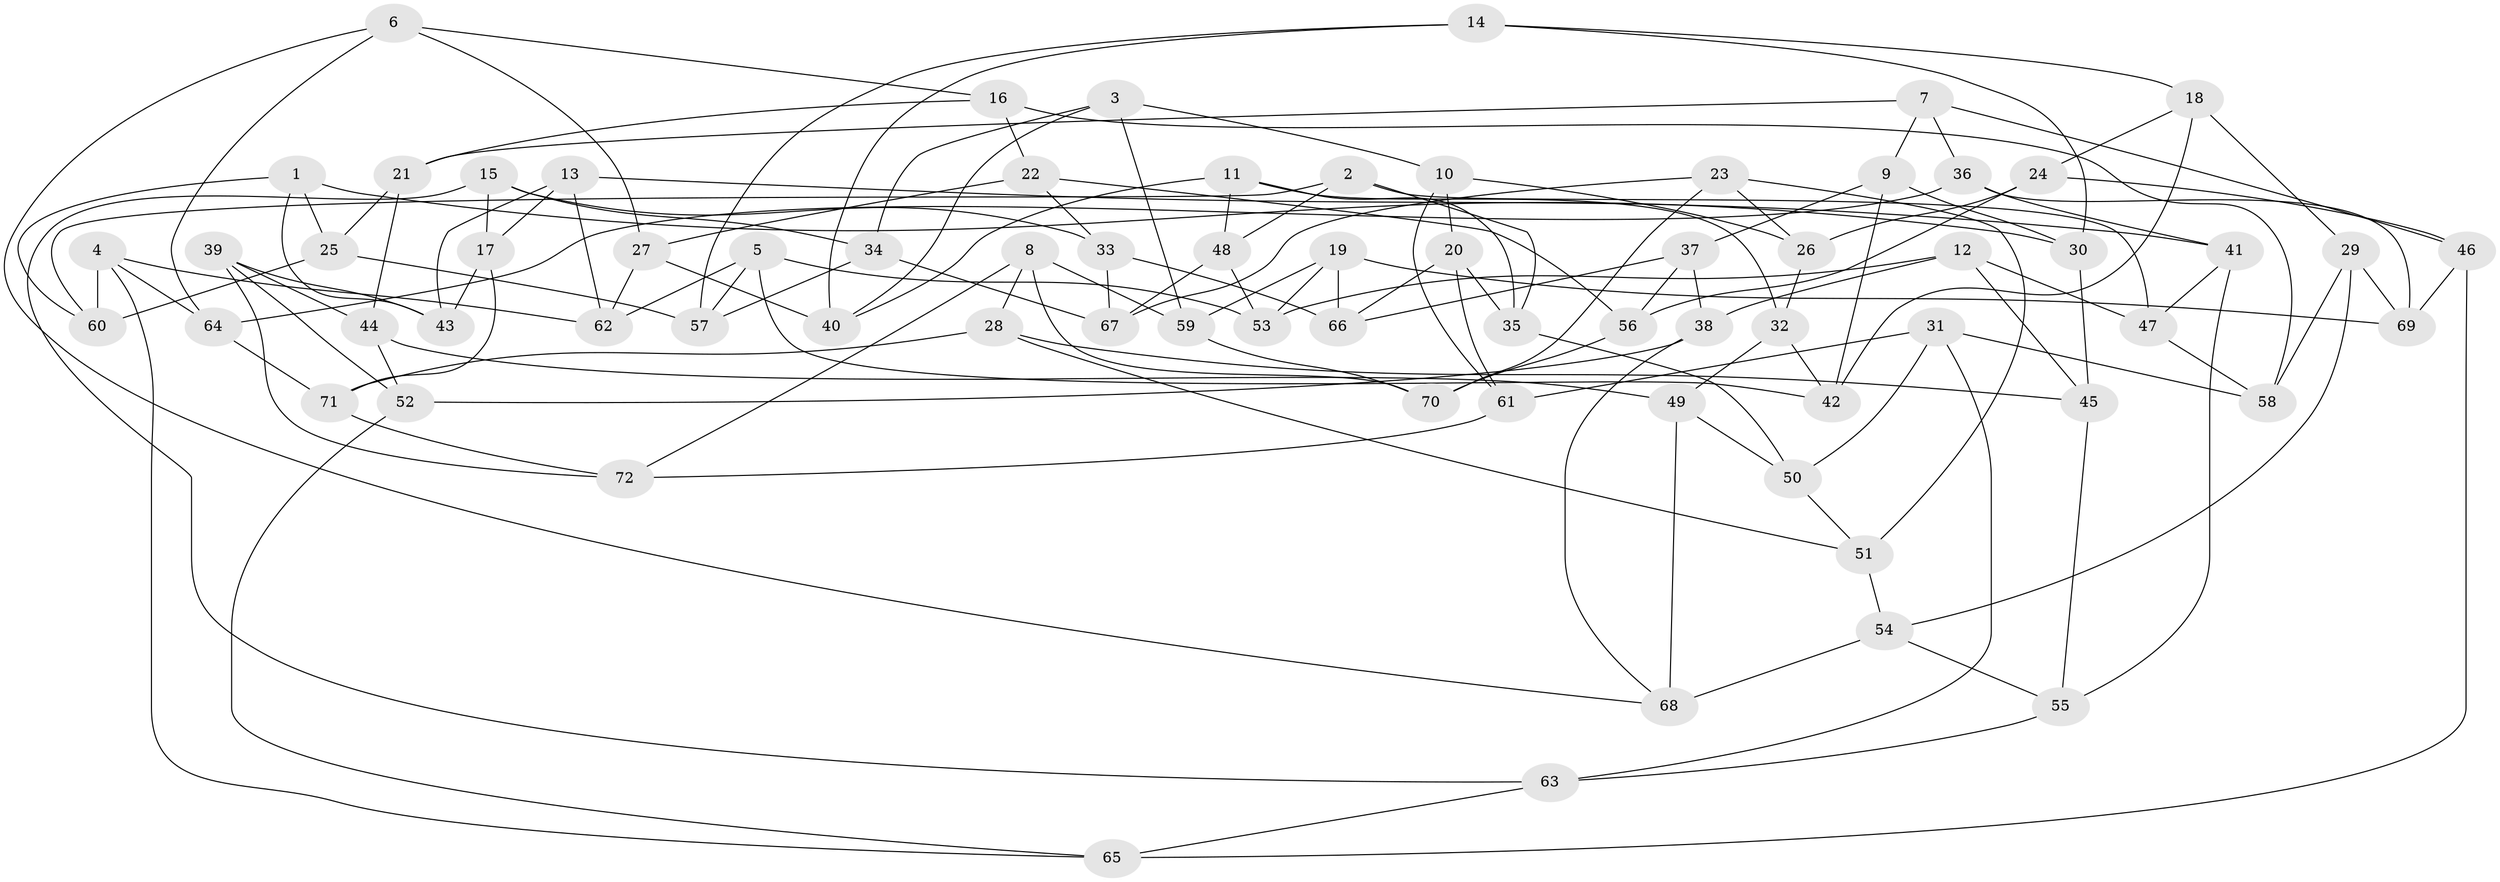 // Generated by graph-tools (version 1.1) at 2025/16/03/09/25 04:16:15]
// undirected, 72 vertices, 144 edges
graph export_dot {
graph [start="1"]
  node [color=gray90,style=filled];
  1;
  2;
  3;
  4;
  5;
  6;
  7;
  8;
  9;
  10;
  11;
  12;
  13;
  14;
  15;
  16;
  17;
  18;
  19;
  20;
  21;
  22;
  23;
  24;
  25;
  26;
  27;
  28;
  29;
  30;
  31;
  32;
  33;
  34;
  35;
  36;
  37;
  38;
  39;
  40;
  41;
  42;
  43;
  44;
  45;
  46;
  47;
  48;
  49;
  50;
  51;
  52;
  53;
  54;
  55;
  56;
  57;
  58;
  59;
  60;
  61;
  62;
  63;
  64;
  65;
  66;
  67;
  68;
  69;
  70;
  71;
  72;
  1 -- 60;
  1 -- 25;
  1 -- 43;
  1 -- 30;
  2 -- 35;
  2 -- 47;
  2 -- 60;
  2 -- 48;
  3 -- 10;
  3 -- 59;
  3 -- 40;
  3 -- 34;
  4 -- 62;
  4 -- 65;
  4 -- 64;
  4 -- 60;
  5 -- 57;
  5 -- 53;
  5 -- 62;
  5 -- 42;
  6 -- 68;
  6 -- 64;
  6 -- 16;
  6 -- 27;
  7 -- 9;
  7 -- 46;
  7 -- 36;
  7 -- 21;
  8 -- 59;
  8 -- 70;
  8 -- 72;
  8 -- 28;
  9 -- 30;
  9 -- 37;
  9 -- 42;
  10 -- 61;
  10 -- 26;
  10 -- 20;
  11 -- 40;
  11 -- 48;
  11 -- 35;
  11 -- 32;
  12 -- 47;
  12 -- 53;
  12 -- 45;
  12 -- 38;
  13 -- 17;
  13 -- 41;
  13 -- 43;
  13 -- 62;
  14 -- 30;
  14 -- 18;
  14 -- 40;
  14 -- 57;
  15 -- 34;
  15 -- 17;
  15 -- 63;
  15 -- 33;
  16 -- 21;
  16 -- 22;
  16 -- 58;
  17 -- 43;
  17 -- 71;
  18 -- 24;
  18 -- 29;
  18 -- 42;
  19 -- 59;
  19 -- 69;
  19 -- 66;
  19 -- 53;
  20 -- 66;
  20 -- 35;
  20 -- 61;
  21 -- 25;
  21 -- 44;
  22 -- 27;
  22 -- 33;
  22 -- 56;
  23 -- 51;
  23 -- 67;
  23 -- 26;
  23 -- 70;
  24 -- 46;
  24 -- 26;
  24 -- 56;
  25 -- 57;
  25 -- 60;
  26 -- 32;
  27 -- 62;
  27 -- 40;
  28 -- 45;
  28 -- 51;
  28 -- 71;
  29 -- 69;
  29 -- 58;
  29 -- 54;
  30 -- 45;
  31 -- 58;
  31 -- 61;
  31 -- 63;
  31 -- 50;
  32 -- 42;
  32 -- 49;
  33 -- 67;
  33 -- 66;
  34 -- 57;
  34 -- 67;
  35 -- 50;
  36 -- 64;
  36 -- 41;
  36 -- 69;
  37 -- 38;
  37 -- 66;
  37 -- 56;
  38 -- 52;
  38 -- 68;
  39 -- 52;
  39 -- 44;
  39 -- 43;
  39 -- 72;
  41 -- 55;
  41 -- 47;
  44 -- 52;
  44 -- 49;
  45 -- 55;
  46 -- 69;
  46 -- 65;
  47 -- 58;
  48 -- 53;
  48 -- 67;
  49 -- 50;
  49 -- 68;
  50 -- 51;
  51 -- 54;
  52 -- 65;
  54 -- 68;
  54 -- 55;
  55 -- 63;
  56 -- 70;
  59 -- 70;
  61 -- 72;
  63 -- 65;
  64 -- 71;
  71 -- 72;
}
